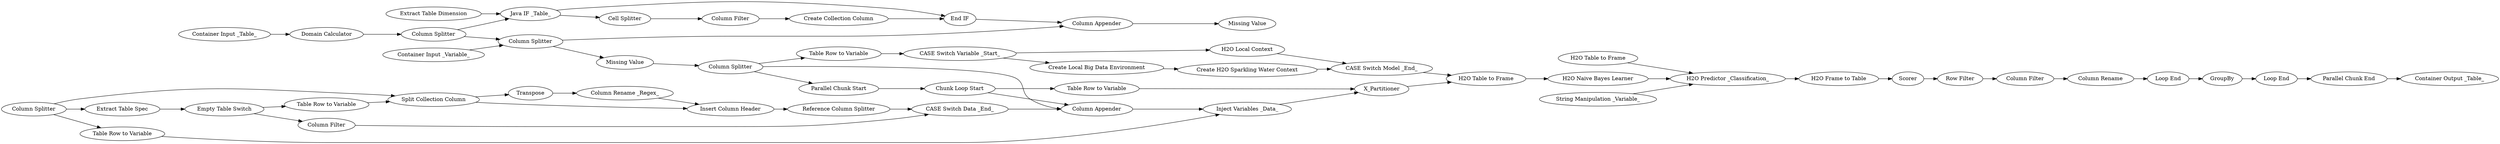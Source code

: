 digraph {
	"1295831195633546651_385" [label="Java IF _Table_"]
	"-475226775350031674_387" [label="Domain Calculator"]
	"-7746323067491763774_146" [label="H2O Predictor _Classification_"]
	"-475226775350031674_241" [label="Missing Value"]
	"-475226775350031674_237" [label="Container Input _Table_"]
	"4030138188138584854_167" [label="Empty Table Switch"]
	"4030138188138584854_169" [label="Extract Table Spec"]
	"-475226775350031674_242" [label="Column Splitter"]
	"-40509935814268422_173" [label="Table Row to Variable"]
	"2716408879054953826_150" [label="Column Rename"]
	"-7746323067491763774_144" [label="H2O Table to Frame"]
	"4030138188138584854_160" [label="Table Row to Variable"]
	"2716408879054953826_87" [label=Scorer]
	"4030138188138584854_166" [label="Column Rename _Regex_"]
	"-3057680906636678840_72" [label="H2O Naive Bayes Learner"]
	"-40509935814268422_47" [label="H2O Local Context"]
	"1295831195633546651_375" [label="Cell Splitter"]
	"1295831195633546651_377" [label="Create Collection Column"]
	"4030138188138584854_170" [label="Table Row to Variable"]
	"1295831195633546651_381" [label="End IF"]
	"-7746323067491763774_44" [label="H2O Table to Frame"]
	"2716408879054953826_121" [label="Row Filter"]
	"2716408879054953826_149" [label="Column Filter"]
	"-40509935814268422_241" [label="CASE Switch Model _End_"]
	"7721890142556171348_160" [label="Table Row to Variable"]
	"1295831195633546651_376" [label="Column Filter"]
	"7721890142556171348_158" [label="Loop End"]
	"4030138188138584854_168" [label="CASE Switch Data _End_"]
	"-40509935814268422_243" [label="Create H2O Sparkling Water Context"]
	"7721890142556171348_243" [label="Parallel Chunk Start"]
	"4030138188138584854_161" [label="Insert Column Header"]
	"-7746323067491763774_88" [label="H2O Frame to Table"]
	"-40509935814268422_240" [label="CASE Switch Variable _Start_"]
	"-7746323067491763774_68" [label="String Manipulation _Variable_"]
	"-40509935814268422_244" [label="Create Local Big Data Environment"]
	"4030138188138584854_153" [label="Split Collection Column"]
	"-475226775350031674_388" [label="Missing Value"]
	"-475226775350031674_379" [label="Column Appender"]
	"-475226775350031674_238" [label="Container Input _Variable_"]
	"7721890142556171348_46" [label="Loop End"]
	"4030138188138584854_164" [label="Column Appender"]
	"4030138188138584854_94" [label="Reference Column Splitter"]
	"-475226775350031674_240" [label="Column Splitter"]
	"7721890142556171348_62" [label=GroupBy]
	"7721890142556171348_157" [label="Chunk Loop Start"]
	"1295831195633546651_382" [label="Extract Table Dimension"]
	"7721890142556171348_241" [label="Parallel Chunk End"]
	"4030138188138584854_162" [label=Transpose]
	"7721890142556171348_239" [label="Container Output _Table_"]
	"4030138188138584854_159" [label="Column Splitter"]
	"-475226775350031674_378" [label="Column Splitter"]
	"7721890142556171348_145" [label=X_Partitioner]
	"4030138188138584854_165" [label="Inject Variables _Data_"]
	"4030138188138584854_171" [label="Column Filter"]
	"4030138188138584854_153" -> "4030138188138584854_162"
	"7721890142556171348_160" -> "7721890142556171348_145"
	"7721890142556171348_157" -> "4030138188138584854_164"
	"1295831195633546651_385" -> "1295831195633546651_375"
	"-475226775350031674_240" -> "-475226775350031674_388"
	"4030138188138584854_159" -> "4030138188138584854_153"
	"-40509935814268422_243" -> "-40509935814268422_241"
	"4030138188138584854_169" -> "4030138188138584854_167"
	"7721890142556171348_46" -> "7721890142556171348_62"
	"1295831195633546651_381" -> "-475226775350031674_379"
	"4030138188138584854_159" -> "4030138188138584854_169"
	"1295831195633546651_375" -> "1295831195633546651_376"
	"7721890142556171348_145" -> "-7746323067491763774_44"
	"4030138188138584854_161" -> "4030138188138584854_94"
	"-7746323067491763774_44" -> "-3057680906636678840_72"
	"4030138188138584854_162" -> "4030138188138584854_166"
	"7721890142556171348_158" -> "7721890142556171348_241"
	"7721890142556171348_243" -> "7721890142556171348_157"
	"-475226775350031674_378" -> "1295831195633546651_385"
	"-475226775350031674_242" -> "-40509935814268422_173"
	"4030138188138584854_164" -> "4030138188138584854_165"
	"4030138188138584854_153" -> "4030138188138584854_161"
	"4030138188138584854_167" -> "4030138188138584854_170"
	"-40509935814268422_244" -> "-40509935814268422_243"
	"1295831195633546651_382" -> "1295831195633546651_385"
	"-7746323067491763774_146" -> "-7746323067491763774_88"
	"-475226775350031674_240" -> "-475226775350031674_379"
	"-7746323067491763774_88" -> "2716408879054953826_87"
	"-475226775350031674_237" -> "-475226775350031674_387"
	"4030138188138584854_170" -> "4030138188138584854_153"
	"4030138188138584854_168" -> "4030138188138584854_164"
	"2716408879054953826_150" -> "7721890142556171348_46"
	"-40509935814268422_47" -> "-40509935814268422_241"
	"2716408879054953826_121" -> "2716408879054953826_149"
	"-40509935814268422_173" -> "-40509935814268422_240"
	"-475226775350031674_378" -> "-475226775350031674_240"
	"-40509935814268422_240" -> "-40509935814268422_47"
	"4030138188138584854_160" -> "4030138188138584854_165"
	"1295831195633546651_385" -> "1295831195633546651_381"
	"4030138188138584854_166" -> "4030138188138584854_161"
	"4030138188138584854_165" -> "7721890142556171348_145"
	"2716408879054953826_149" -> "2716408879054953826_150"
	"-40509935814268422_240" -> "-40509935814268422_244"
	"-7746323067491763774_68" -> "-7746323067491763774_146"
	"2716408879054953826_87" -> "2716408879054953826_121"
	"4030138188138584854_171" -> "4030138188138584854_168"
	"-475226775350031674_387" -> "-475226775350031674_378"
	"-475226775350031674_242" -> "7721890142556171348_243"
	"-40509935814268422_241" -> "-7746323067491763774_44"
	"4030138188138584854_94" -> "4030138188138584854_168"
	"1295831195633546651_377" -> "1295831195633546651_381"
	"4030138188138584854_159" -> "4030138188138584854_160"
	"7721890142556171348_157" -> "7721890142556171348_160"
	"-7746323067491763774_144" -> "-7746323067491763774_146"
	"7721890142556171348_241" -> "7721890142556171348_239"
	"1295831195633546651_376" -> "1295831195633546651_377"
	"-475226775350031674_238" -> "-475226775350031674_240"
	"-475226775350031674_242" -> "4030138188138584854_164"
	"-475226775350031674_379" -> "-475226775350031674_241"
	"4030138188138584854_167" -> "4030138188138584854_171"
	"7721890142556171348_62" -> "7721890142556171348_158"
	"-475226775350031674_388" -> "-475226775350031674_242"
	"-3057680906636678840_72" -> "-7746323067491763774_146"
	rankdir=LR
}
